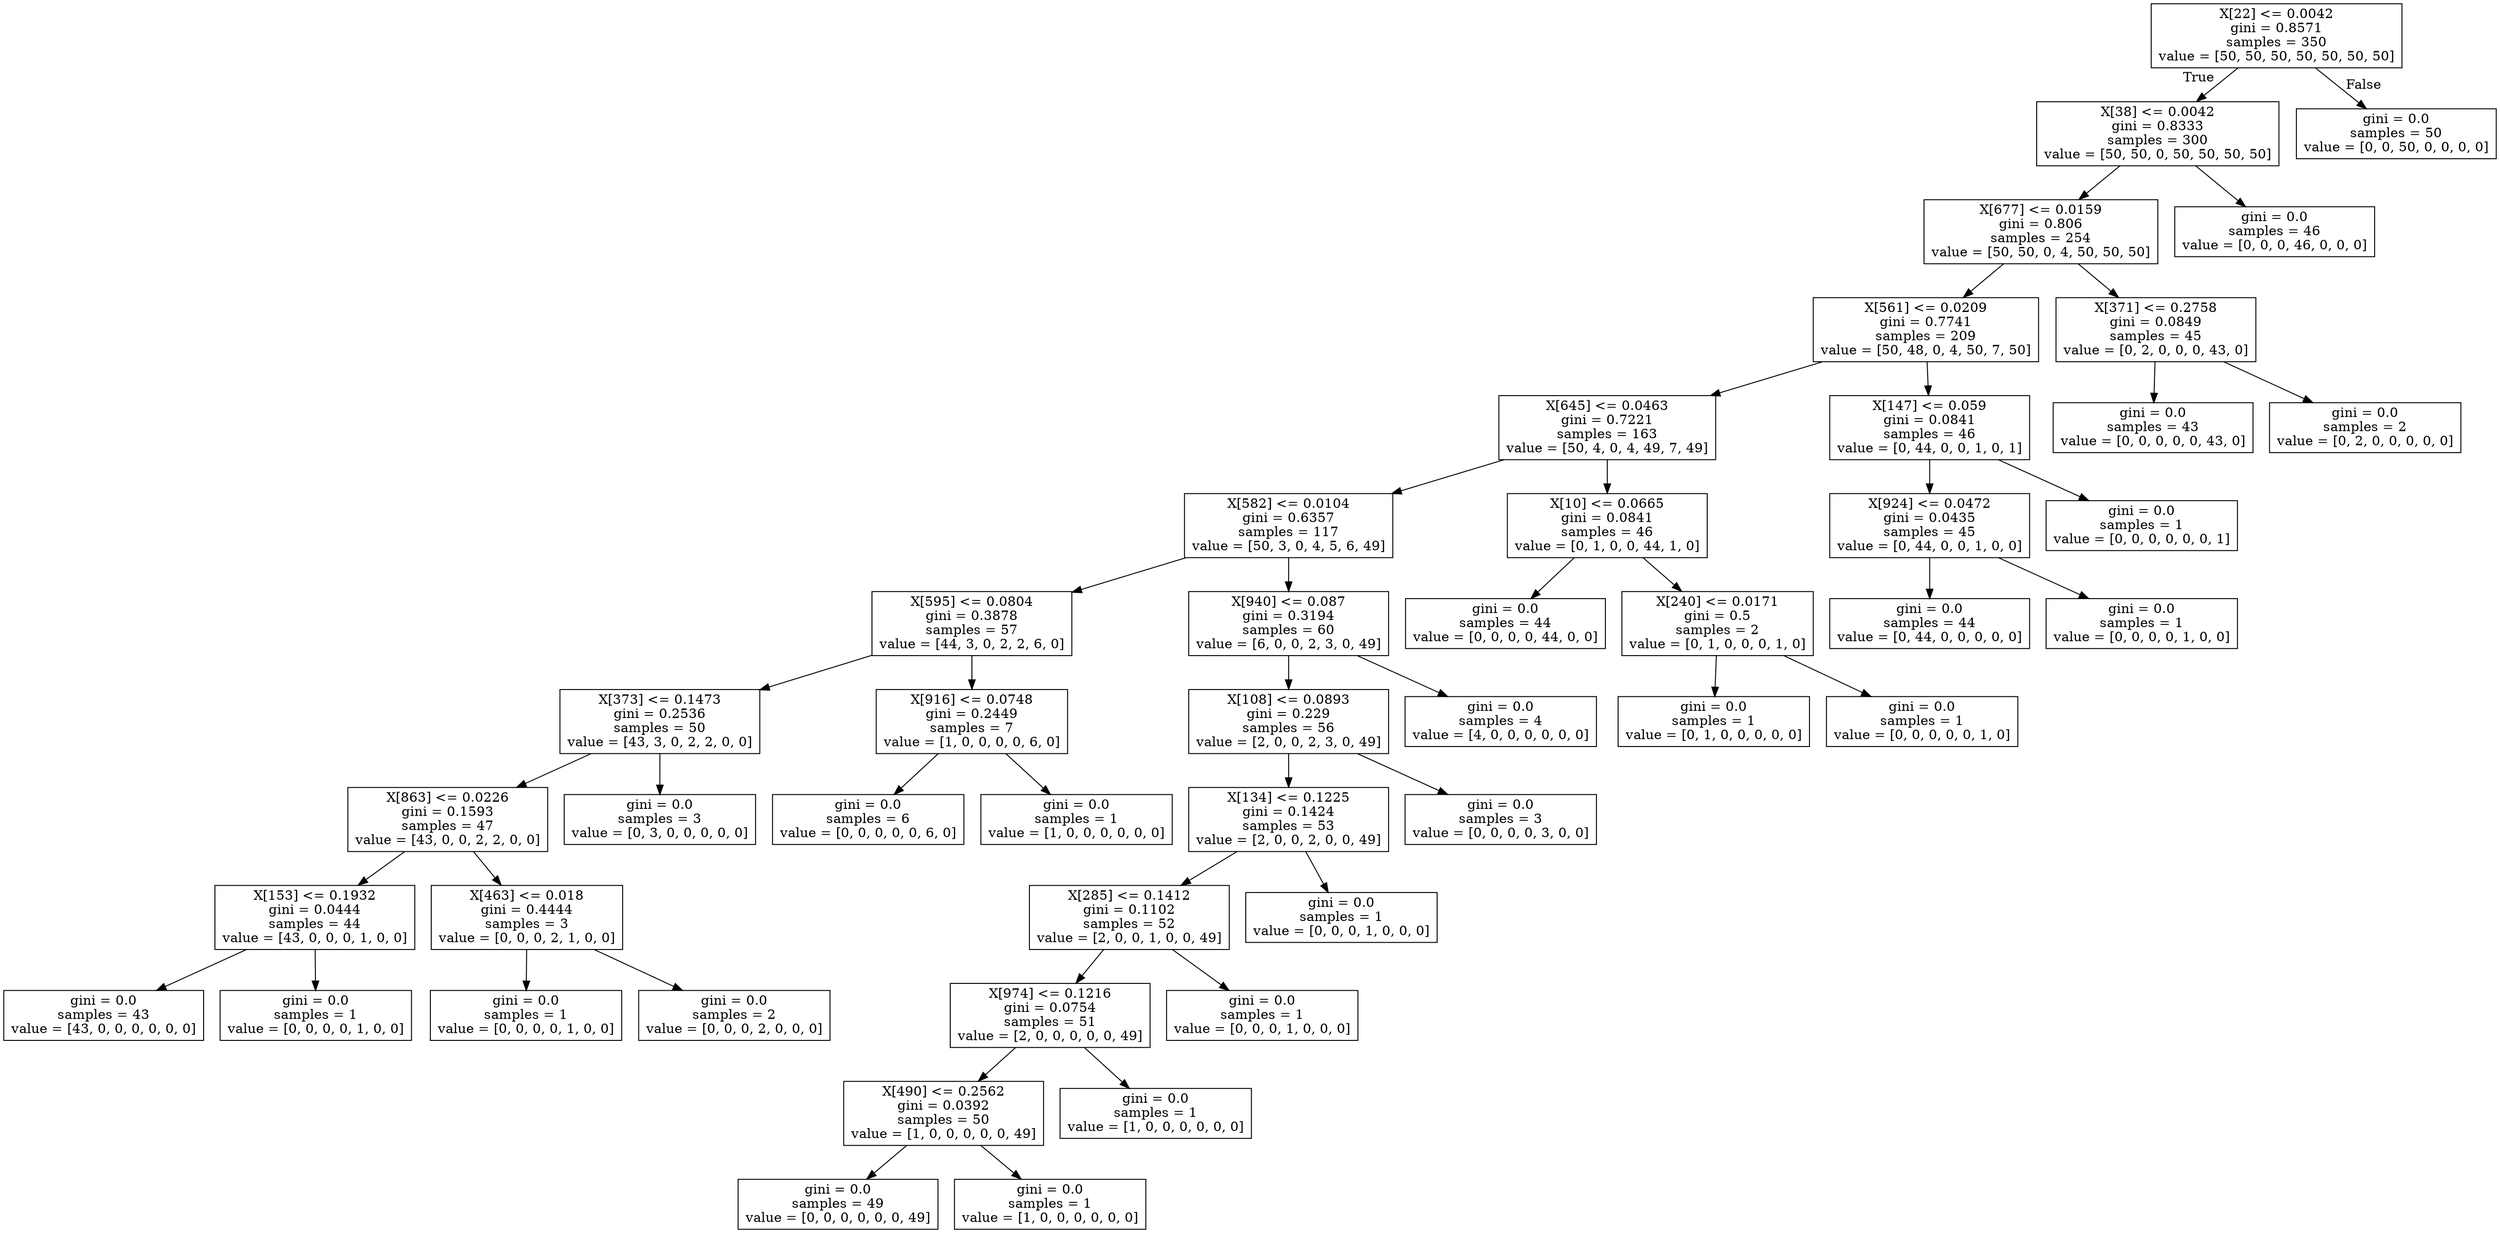 digraph Tree {
node [shape=box] ;
0 [label="X[22] <= 0.0042\ngini = 0.8571\nsamples = 350\nvalue = [50, 50, 50, 50, 50, 50, 50]"] ;
1 [label="X[38] <= 0.0042\ngini = 0.8333\nsamples = 300\nvalue = [50, 50, 0, 50, 50, 50, 50]"] ;
0 -> 1 [labeldistance=2.5, labelangle=45, headlabel="True"] ;
2 [label="X[677] <= 0.0159\ngini = 0.806\nsamples = 254\nvalue = [50, 50, 0, 4, 50, 50, 50]"] ;
1 -> 2 ;
3 [label="X[561] <= 0.0209\ngini = 0.7741\nsamples = 209\nvalue = [50, 48, 0, 4, 50, 7, 50]"] ;
2 -> 3 ;
4 [label="X[645] <= 0.0463\ngini = 0.7221\nsamples = 163\nvalue = [50, 4, 0, 4, 49, 7, 49]"] ;
3 -> 4 ;
5 [label="X[582] <= 0.0104\ngini = 0.6357\nsamples = 117\nvalue = [50, 3, 0, 4, 5, 6, 49]"] ;
4 -> 5 ;
6 [label="X[595] <= 0.0804\ngini = 0.3878\nsamples = 57\nvalue = [44, 3, 0, 2, 2, 6, 0]"] ;
5 -> 6 ;
7 [label="X[373] <= 0.1473\ngini = 0.2536\nsamples = 50\nvalue = [43, 3, 0, 2, 2, 0, 0]"] ;
6 -> 7 ;
8 [label="X[863] <= 0.0226\ngini = 0.1593\nsamples = 47\nvalue = [43, 0, 0, 2, 2, 0, 0]"] ;
7 -> 8 ;
9 [label="X[153] <= 0.1932\ngini = 0.0444\nsamples = 44\nvalue = [43, 0, 0, 0, 1, 0, 0]"] ;
8 -> 9 ;
10 [label="gini = 0.0\nsamples = 43\nvalue = [43, 0, 0, 0, 0, 0, 0]"] ;
9 -> 10 ;
11 [label="gini = 0.0\nsamples = 1\nvalue = [0, 0, 0, 0, 1, 0, 0]"] ;
9 -> 11 ;
12 [label="X[463] <= 0.018\ngini = 0.4444\nsamples = 3\nvalue = [0, 0, 0, 2, 1, 0, 0]"] ;
8 -> 12 ;
13 [label="gini = 0.0\nsamples = 1\nvalue = [0, 0, 0, 0, 1, 0, 0]"] ;
12 -> 13 ;
14 [label="gini = 0.0\nsamples = 2\nvalue = [0, 0, 0, 2, 0, 0, 0]"] ;
12 -> 14 ;
15 [label="gini = 0.0\nsamples = 3\nvalue = [0, 3, 0, 0, 0, 0, 0]"] ;
7 -> 15 ;
16 [label="X[916] <= 0.0748\ngini = 0.2449\nsamples = 7\nvalue = [1, 0, 0, 0, 0, 6, 0]"] ;
6 -> 16 ;
17 [label="gini = 0.0\nsamples = 6\nvalue = [0, 0, 0, 0, 0, 6, 0]"] ;
16 -> 17 ;
18 [label="gini = 0.0\nsamples = 1\nvalue = [1, 0, 0, 0, 0, 0, 0]"] ;
16 -> 18 ;
19 [label="X[940] <= 0.087\ngini = 0.3194\nsamples = 60\nvalue = [6, 0, 0, 2, 3, 0, 49]"] ;
5 -> 19 ;
20 [label="X[108] <= 0.0893\ngini = 0.229\nsamples = 56\nvalue = [2, 0, 0, 2, 3, 0, 49]"] ;
19 -> 20 ;
21 [label="X[134] <= 0.1225\ngini = 0.1424\nsamples = 53\nvalue = [2, 0, 0, 2, 0, 0, 49]"] ;
20 -> 21 ;
22 [label="X[285] <= 0.1412\ngini = 0.1102\nsamples = 52\nvalue = [2, 0, 0, 1, 0, 0, 49]"] ;
21 -> 22 ;
23 [label="X[974] <= 0.1216\ngini = 0.0754\nsamples = 51\nvalue = [2, 0, 0, 0, 0, 0, 49]"] ;
22 -> 23 ;
24 [label="X[490] <= 0.2562\ngini = 0.0392\nsamples = 50\nvalue = [1, 0, 0, 0, 0, 0, 49]"] ;
23 -> 24 ;
25 [label="gini = 0.0\nsamples = 49\nvalue = [0, 0, 0, 0, 0, 0, 49]"] ;
24 -> 25 ;
26 [label="gini = 0.0\nsamples = 1\nvalue = [1, 0, 0, 0, 0, 0, 0]"] ;
24 -> 26 ;
27 [label="gini = 0.0\nsamples = 1\nvalue = [1, 0, 0, 0, 0, 0, 0]"] ;
23 -> 27 ;
28 [label="gini = 0.0\nsamples = 1\nvalue = [0, 0, 0, 1, 0, 0, 0]"] ;
22 -> 28 ;
29 [label="gini = 0.0\nsamples = 1\nvalue = [0, 0, 0, 1, 0, 0, 0]"] ;
21 -> 29 ;
30 [label="gini = 0.0\nsamples = 3\nvalue = [0, 0, 0, 0, 3, 0, 0]"] ;
20 -> 30 ;
31 [label="gini = 0.0\nsamples = 4\nvalue = [4, 0, 0, 0, 0, 0, 0]"] ;
19 -> 31 ;
32 [label="X[10] <= 0.0665\ngini = 0.0841\nsamples = 46\nvalue = [0, 1, 0, 0, 44, 1, 0]"] ;
4 -> 32 ;
33 [label="gini = 0.0\nsamples = 44\nvalue = [0, 0, 0, 0, 44, 0, 0]"] ;
32 -> 33 ;
34 [label="X[240] <= 0.0171\ngini = 0.5\nsamples = 2\nvalue = [0, 1, 0, 0, 0, 1, 0]"] ;
32 -> 34 ;
35 [label="gini = 0.0\nsamples = 1\nvalue = [0, 1, 0, 0, 0, 0, 0]"] ;
34 -> 35 ;
36 [label="gini = 0.0\nsamples = 1\nvalue = [0, 0, 0, 0, 0, 1, 0]"] ;
34 -> 36 ;
37 [label="X[147] <= 0.059\ngini = 0.0841\nsamples = 46\nvalue = [0, 44, 0, 0, 1, 0, 1]"] ;
3 -> 37 ;
38 [label="X[924] <= 0.0472\ngini = 0.0435\nsamples = 45\nvalue = [0, 44, 0, 0, 1, 0, 0]"] ;
37 -> 38 ;
39 [label="gini = 0.0\nsamples = 44\nvalue = [0, 44, 0, 0, 0, 0, 0]"] ;
38 -> 39 ;
40 [label="gini = 0.0\nsamples = 1\nvalue = [0, 0, 0, 0, 1, 0, 0]"] ;
38 -> 40 ;
41 [label="gini = 0.0\nsamples = 1\nvalue = [0, 0, 0, 0, 0, 0, 1]"] ;
37 -> 41 ;
42 [label="X[371] <= 0.2758\ngini = 0.0849\nsamples = 45\nvalue = [0, 2, 0, 0, 0, 43, 0]"] ;
2 -> 42 ;
43 [label="gini = 0.0\nsamples = 43\nvalue = [0, 0, 0, 0, 0, 43, 0]"] ;
42 -> 43 ;
44 [label="gini = 0.0\nsamples = 2\nvalue = [0, 2, 0, 0, 0, 0, 0]"] ;
42 -> 44 ;
45 [label="gini = 0.0\nsamples = 46\nvalue = [0, 0, 0, 46, 0, 0, 0]"] ;
1 -> 45 ;
46 [label="gini = 0.0\nsamples = 50\nvalue = [0, 0, 50, 0, 0, 0, 0]"] ;
0 -> 46 [labeldistance=2.5, labelangle=-45, headlabel="False"] ;
}